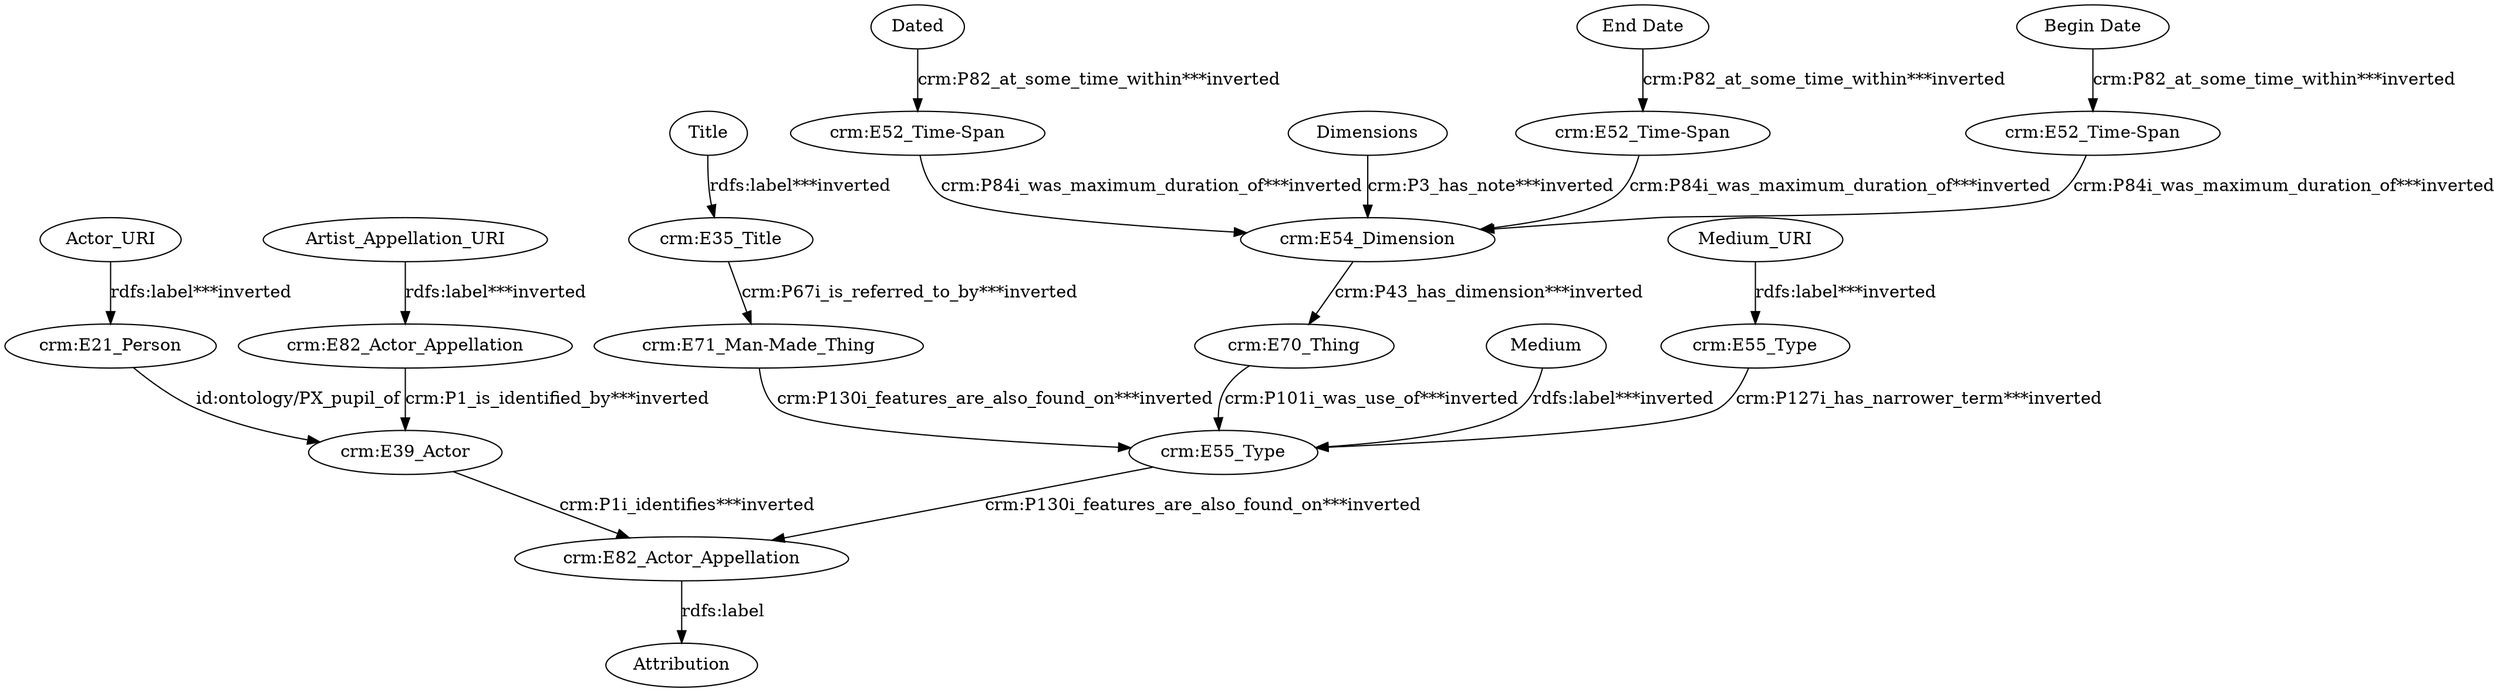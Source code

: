 digraph {
  Actor_URI [type=attribute_name,label=Actor_URI]
  "crm:E21_Person1" [type=class_uri,label="crm:E21_Person"]
  Artist_Appellation_URI [type=attribute_name,label=Artist_Appellation_URI]
  "crm:E82_Actor_Appellation1" [type=class_uri,label="crm:E82_Actor_Appellation"]
  "Begin Date" [type=attribute_name,label="Begin Date"]
  "crm:E52_Time-Span1" [type=class_uri,label="crm:E52_Time-Span"]
  Dated [type=attribute_name,label=Dated]
  "crm:E52_Time-Span3" [type=class_uri,label="crm:E52_Time-Span"]
  Dimensions [type=attribute_name,label=Dimensions]
  "crm:E54_Dimension1" [type=class_uri,label="crm:E54_Dimension"]
  "End Date" [type=attribute_name,label="End Date"]
  "crm:E52_Time-Span2" [type=class_uri,label="crm:E52_Time-Span"]
  Medium [type=attribute_name,label=Medium]
  "crm:E55_Type2" [type=class_uri,label="crm:E55_Type"]
  Medium_URI [type=attribute_name,label=Medium_URI]
  "crm:E55_Type1" [type=class_uri,label="crm:E55_Type"]
  Title [type=attribute_name,label=Title]
  "crm:E35_Title1" [type=class_uri,label="crm:E35_Title"]
  "crm:E39_Actor" [type=class_uri,label="crm:E39_Actor"]
  "crm:E71_Man-Made_Thing" [type=class_uri,label="crm:E71_Man-Made_Thing"]
  "crm:E82_Actor_Appellation2" [type=class_uri,label="crm:E82_Actor_Appellation"]
  "crm:E70_Thing" [type=class_uri,label="crm:E70_Thing"]
  Attribution [type=attribute_name,label=Attribution]
  Actor_URI -> "crm:E21_Person1" [type=st_property_uri,label="rdfs:label***inverted"]
  Artist_Appellation_URI -> "crm:E82_Actor_Appellation1" [type=st_property_uri,label="rdfs:label***inverted"]
  "Begin Date" -> "crm:E52_Time-Span1" [type=st_property_uri,label="crm:P82_at_some_time_within***inverted"]
  Dated -> "crm:E52_Time-Span3" [type=st_property_uri,label="crm:P82_at_some_time_within***inverted"]
  Dimensions -> "crm:E54_Dimension1" [type=st_property_uri,label="crm:P3_has_note***inverted"]
  "End Date" -> "crm:E52_Time-Span2" [type=st_property_uri,label="crm:P82_at_some_time_within***inverted"]
  Medium -> "crm:E55_Type2" [type=st_property_uri,label="rdfs:label***inverted"]
  Medium_URI -> "crm:E55_Type1" [type=st_property_uri,label="rdfs:label***inverted"]
  Title -> "crm:E35_Title1" [type=st_property_uri,label="rdfs:label***inverted"]
  "crm:E21_Person1" -> "crm:E39_Actor" [label="id:ontology/PX_pupil_of",type=direct_property_uri]
  "crm:E35_Title1" -> "crm:E71_Man-Made_Thing" [type=inherited,label="crm:P67i_is_referred_to_by***inverted"]
  "crm:E39_Actor" -> "crm:E82_Actor_Appellation2" [type=inherited,label="crm:P1i_identifies***inverted"]
  "crm:E52_Time-Span1" -> "crm:E54_Dimension1" [type=direct_property_uri,label="crm:P84i_was_maximum_duration_of***inverted"]
  "crm:E52_Time-Span2" -> "crm:E54_Dimension1" [type=direct_property_uri,label="crm:P84i_was_maximum_duration_of***inverted"]
  "crm:E52_Time-Span3" -> "crm:E54_Dimension1" [type=direct_property_uri,label="crm:P84i_was_maximum_duration_of***inverted"]
  "crm:E54_Dimension1" -> "crm:E70_Thing" [type=direct_property_uri,label="crm:P43_has_dimension***inverted"]
  "crm:E55_Type1" -> "crm:E55_Type2" [type=direct_property_uri,label="crm:P127i_has_narrower_term***inverted"]
  "crm:E55_Type2" -> "crm:E82_Actor_Appellation2" [type=inherited,label="crm:P130i_features_are_also_found_on***inverted"]
  "crm:E70_Thing" -> "crm:E55_Type2" [type=direct_property_uri,label="crm:P101i_was_use_of***inverted"]
  "crm:E71_Man-Made_Thing" -> "crm:E55_Type2" [type=inherited,label="crm:P130i_features_are_also_found_on***inverted"]
  "crm:E82_Actor_Appellation1" -> "crm:E39_Actor" [type=inherited,label="crm:P1_is_identified_by***inverted"]
  "crm:E82_Actor_Appellation2" -> Attribution [label="rdfs:label",type=st_property_uri]
}
